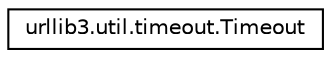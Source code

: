 digraph "Graphical Class Hierarchy"
{
 // LATEX_PDF_SIZE
  edge [fontname="Helvetica",fontsize="10",labelfontname="Helvetica",labelfontsize="10"];
  node [fontname="Helvetica",fontsize="10",shape=record];
  rankdir="LR";
  Node0 [label="urllib3.util.timeout.Timeout",height=0.2,width=0.4,color="black", fillcolor="white", style="filled",URL="$classurllib3_1_1util_1_1timeout_1_1Timeout.html",tooltip=" "];
}
